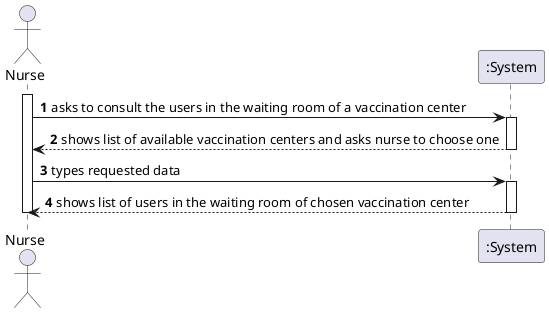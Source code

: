 @startuml
autonumber
actor "Nurse" as nur

activate nur
nur -> ":System" : asks to consult the users in the waiting room of a vaccination center
activate ":System"
":System" --> nur : shows list of available vaccination centers and asks nurse to choose one
deactivate ":System"
nur -> ":System" : types requested data
activate ":System"
":System" --> nur : shows list of users in the waiting room of chosen vaccination center
deactivate ":System"

deactivate nur

@enduml